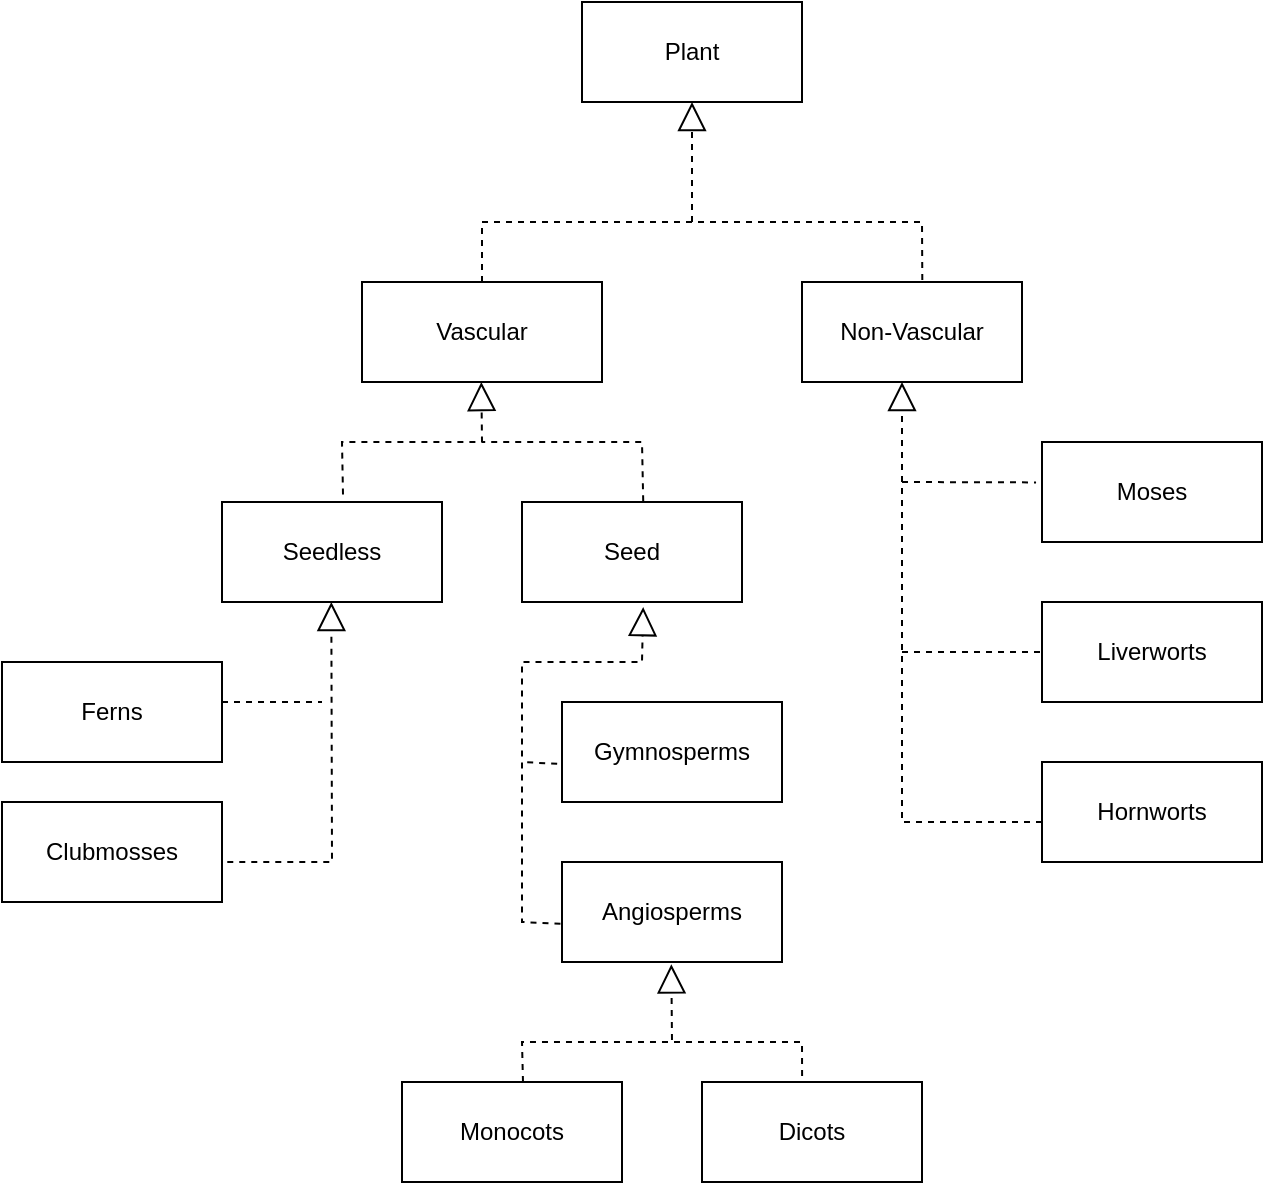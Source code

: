 <mxfile version="24.7.1" type="device">
  <diagram id="C5RBs43oDa-KdzZeNtuy" name="Page-1">
    <mxGraphModel dx="1843" dy="746" grid="1" gridSize="10" guides="1" tooltips="1" connect="1" arrows="1" fold="1" page="1" pageScale="1" pageWidth="827" pageHeight="1169" math="0" shadow="0">
      <root>
        <mxCell id="WIyWlLk6GJQsqaUBKTNV-0" />
        <mxCell id="WIyWlLk6GJQsqaUBKTNV-1" parent="WIyWlLk6GJQsqaUBKTNV-0" />
        <mxCell id="BZY4BTBWC_wfHEP12KFK-0" value="Plant" style="html=1;whiteSpace=wrap;" vertex="1" parent="WIyWlLk6GJQsqaUBKTNV-1">
          <mxGeometry x="350" y="90" width="110" height="50" as="geometry" />
        </mxCell>
        <mxCell id="BZY4BTBWC_wfHEP12KFK-1" value="Vascular" style="html=1;whiteSpace=wrap;" vertex="1" parent="WIyWlLk6GJQsqaUBKTNV-1">
          <mxGeometry x="240" y="230" width="120" height="50" as="geometry" />
        </mxCell>
        <mxCell id="BZY4BTBWC_wfHEP12KFK-2" value="Non-Vascular" style="html=1;whiteSpace=wrap;" vertex="1" parent="WIyWlLk6GJQsqaUBKTNV-1">
          <mxGeometry x="460" y="230" width="110" height="50" as="geometry" />
        </mxCell>
        <mxCell id="BZY4BTBWC_wfHEP12KFK-3" value="Hornworts" style="html=1;whiteSpace=wrap;" vertex="1" parent="WIyWlLk6GJQsqaUBKTNV-1">
          <mxGeometry x="580" y="470" width="110" height="50" as="geometry" />
        </mxCell>
        <mxCell id="BZY4BTBWC_wfHEP12KFK-4" value="Liverworts" style="html=1;whiteSpace=wrap;" vertex="1" parent="WIyWlLk6GJQsqaUBKTNV-1">
          <mxGeometry x="580" y="390" width="110" height="50" as="geometry" />
        </mxCell>
        <mxCell id="BZY4BTBWC_wfHEP12KFK-5" value="Moses" style="html=1;whiteSpace=wrap;" vertex="1" parent="WIyWlLk6GJQsqaUBKTNV-1">
          <mxGeometry x="580" y="310" width="110" height="50" as="geometry" />
        </mxCell>
        <mxCell id="BZY4BTBWC_wfHEP12KFK-6" value="&lt;div&gt;Seed&lt;/div&gt;" style="html=1;whiteSpace=wrap;" vertex="1" parent="WIyWlLk6GJQsqaUBKTNV-1">
          <mxGeometry x="320" y="340" width="110" height="50" as="geometry" />
        </mxCell>
        <mxCell id="BZY4BTBWC_wfHEP12KFK-7" value="Seedless" style="html=1;whiteSpace=wrap;" vertex="1" parent="WIyWlLk6GJQsqaUBKTNV-1">
          <mxGeometry x="170" y="340" width="110" height="50" as="geometry" />
        </mxCell>
        <mxCell id="BZY4BTBWC_wfHEP12KFK-8" value="Clubmosses" style="html=1;whiteSpace=wrap;" vertex="1" parent="WIyWlLk6GJQsqaUBKTNV-1">
          <mxGeometry x="60" y="490" width="110" height="50" as="geometry" />
        </mxCell>
        <mxCell id="BZY4BTBWC_wfHEP12KFK-9" value="Ferns" style="html=1;whiteSpace=wrap;" vertex="1" parent="WIyWlLk6GJQsqaUBKTNV-1">
          <mxGeometry x="60" y="420" width="110" height="50" as="geometry" />
        </mxCell>
        <mxCell id="BZY4BTBWC_wfHEP12KFK-10" value="Gym&lt;span style=&quot;background-color: initial;&quot;&gt;nosperms&lt;/span&gt;" style="html=1;whiteSpace=wrap;" vertex="1" parent="WIyWlLk6GJQsqaUBKTNV-1">
          <mxGeometry x="340" y="440" width="110" height="50" as="geometry" />
        </mxCell>
        <mxCell id="BZY4BTBWC_wfHEP12KFK-11" value="Angiosperms" style="html=1;whiteSpace=wrap;" vertex="1" parent="WIyWlLk6GJQsqaUBKTNV-1">
          <mxGeometry x="340" y="520" width="110" height="50" as="geometry" />
        </mxCell>
        <mxCell id="BZY4BTBWC_wfHEP12KFK-12" value="Dicots" style="html=1;whiteSpace=wrap;" vertex="1" parent="WIyWlLk6GJQsqaUBKTNV-1">
          <mxGeometry x="410" y="630" width="110" height="50" as="geometry" />
        </mxCell>
        <mxCell id="BZY4BTBWC_wfHEP12KFK-13" value="Monocots" style="html=1;whiteSpace=wrap;" vertex="1" parent="WIyWlLk6GJQsqaUBKTNV-1">
          <mxGeometry x="260" y="630" width="110" height="50" as="geometry" />
        </mxCell>
        <mxCell id="BZY4BTBWC_wfHEP12KFK-14" value="" style="endArrow=block;dashed=1;endFill=0;endSize=12;html=1;rounded=0;entryX=0.5;entryY=1;entryDx=0;entryDy=0;" edge="1" parent="WIyWlLk6GJQsqaUBKTNV-1" target="BZY4BTBWC_wfHEP12KFK-0">
          <mxGeometry width="160" relative="1" as="geometry">
            <mxPoint x="405" y="200" as="sourcePoint" />
            <mxPoint x="440" y="180" as="targetPoint" />
          </mxGeometry>
        </mxCell>
        <mxCell id="BZY4BTBWC_wfHEP12KFK-15" value="" style="endArrow=none;dashed=1;html=1;rounded=0;exitX=0.5;exitY=0;exitDx=0;exitDy=0;entryX=0.547;entryY=0.04;entryDx=0;entryDy=0;entryPerimeter=0;" edge="1" parent="WIyWlLk6GJQsqaUBKTNV-1" source="BZY4BTBWC_wfHEP12KFK-1" target="BZY4BTBWC_wfHEP12KFK-2">
          <mxGeometry width="50" height="50" relative="1" as="geometry">
            <mxPoint x="440" y="210" as="sourcePoint" />
            <mxPoint x="590" y="200" as="targetPoint" />
            <Array as="points">
              <mxPoint x="300" y="200" />
              <mxPoint x="470" y="200" />
              <mxPoint x="520" y="200" />
            </Array>
          </mxGeometry>
        </mxCell>
        <mxCell id="BZY4BTBWC_wfHEP12KFK-16" value="" style="endArrow=none;dashed=1;html=1;rounded=0;exitX=0;exitY=0.6;exitDx=0;exitDy=0;entryX=-0.027;entryY=0.404;entryDx=0;entryDy=0;entryPerimeter=0;exitPerimeter=0;" edge="1" parent="WIyWlLk6GJQsqaUBKTNV-1" source="BZY4BTBWC_wfHEP12KFK-3" target="BZY4BTBWC_wfHEP12KFK-5">
          <mxGeometry width="50" height="50" relative="1" as="geometry">
            <mxPoint x="350" y="470" as="sourcePoint" />
            <mxPoint x="570" y="472" as="targetPoint" />
            <Array as="points">
              <mxPoint x="510" y="500" />
              <mxPoint x="510" y="440" />
              <mxPoint x="510" y="330" />
            </Array>
          </mxGeometry>
        </mxCell>
        <mxCell id="BZY4BTBWC_wfHEP12KFK-17" value="" style="endArrow=none;dashed=1;html=1;rounded=0;entryX=0;entryY=0.5;entryDx=0;entryDy=0;" edge="1" parent="WIyWlLk6GJQsqaUBKTNV-1" target="BZY4BTBWC_wfHEP12KFK-4">
          <mxGeometry width="50" height="50" relative="1" as="geometry">
            <mxPoint x="510" y="415" as="sourcePoint" />
            <mxPoint x="570" y="472" as="targetPoint" />
            <Array as="points">
              <mxPoint x="550" y="415" />
            </Array>
          </mxGeometry>
        </mxCell>
        <mxCell id="BZY4BTBWC_wfHEP12KFK-18" value="" style="endArrow=block;dashed=1;endFill=0;endSize=12;html=1;rounded=0;entryX=0.5;entryY=1;entryDx=0;entryDy=0;" edge="1" parent="WIyWlLk6GJQsqaUBKTNV-1">
          <mxGeometry width="160" relative="1" as="geometry">
            <mxPoint x="510" y="330" as="sourcePoint" />
            <mxPoint x="510" y="280" as="targetPoint" />
          </mxGeometry>
        </mxCell>
        <mxCell id="BZY4BTBWC_wfHEP12KFK-20" value="" style="endArrow=block;dashed=1;endFill=0;endSize=12;html=1;rounded=0;exitX=-0.007;exitY=0.618;exitDx=0;exitDy=0;exitPerimeter=0;entryX=0.551;entryY=1.051;entryDx=0;entryDy=0;entryPerimeter=0;" edge="1" parent="WIyWlLk6GJQsqaUBKTNV-1" source="BZY4BTBWC_wfHEP12KFK-11" target="BZY4BTBWC_wfHEP12KFK-6">
          <mxGeometry width="160" relative="1" as="geometry">
            <mxPoint x="320" y="580" as="sourcePoint" />
            <mxPoint x="450" y="420" as="targetPoint" />
            <Array as="points">
              <mxPoint x="320" y="550" />
              <mxPoint x="320" y="420" />
              <mxPoint x="380" y="420" />
            </Array>
          </mxGeometry>
        </mxCell>
        <mxCell id="BZY4BTBWC_wfHEP12KFK-21" value="" style="endArrow=none;dashed=1;html=1;rounded=0;exitX=-0.022;exitY=0.618;exitDx=0;exitDy=0;exitPerimeter=0;" edge="1" parent="WIyWlLk6GJQsqaUBKTNV-1" source="BZY4BTBWC_wfHEP12KFK-10">
          <mxGeometry width="50" height="50" relative="1" as="geometry">
            <mxPoint x="440" y="550" as="sourcePoint" />
            <mxPoint x="320" y="470" as="targetPoint" />
          </mxGeometry>
        </mxCell>
        <mxCell id="BZY4BTBWC_wfHEP12KFK-22" value="" style="endArrow=block;dashed=1;endFill=0;endSize=12;html=1;rounded=0;entryX=0.5;entryY=1;entryDx=0;entryDy=0;exitX=1.024;exitY=0.6;exitDx=0;exitDy=0;exitPerimeter=0;" edge="1" parent="WIyWlLk6GJQsqaUBKTNV-1" source="BZY4BTBWC_wfHEP12KFK-8">
          <mxGeometry width="160" relative="1" as="geometry">
            <mxPoint x="220" y="560" as="sourcePoint" />
            <mxPoint x="224.66" y="390" as="targetPoint" />
            <Array as="points">
              <mxPoint x="225" y="520" />
            </Array>
          </mxGeometry>
        </mxCell>
        <mxCell id="BZY4BTBWC_wfHEP12KFK-23" value="" style="endArrow=none;dashed=1;html=1;rounded=0;" edge="1" parent="WIyWlLk6GJQsqaUBKTNV-1">
          <mxGeometry width="50" height="50" relative="1" as="geometry">
            <mxPoint x="170" y="440" as="sourcePoint" />
            <mxPoint x="220" y="440" as="targetPoint" />
          </mxGeometry>
        </mxCell>
        <mxCell id="BZY4BTBWC_wfHEP12KFK-24" value="" style="endArrow=block;dashed=1;endFill=0;endSize=12;html=1;rounded=0;entryX=0.5;entryY=1;entryDx=0;entryDy=0;exitX=0.55;exitY=-0.023;exitDx=0;exitDy=0;exitPerimeter=0;" edge="1" parent="WIyWlLk6GJQsqaUBKTNV-1">
          <mxGeometry width="160" relative="1" as="geometry">
            <mxPoint x="320.5" y="630" as="sourcePoint" />
            <mxPoint x="394.66" y="571.15" as="targetPoint" />
            <Array as="points">
              <mxPoint x="320" y="610" />
              <mxPoint x="395" y="610" />
            </Array>
          </mxGeometry>
        </mxCell>
        <mxCell id="BZY4BTBWC_wfHEP12KFK-25" value="" style="endArrow=none;dashed=1;html=1;rounded=0;entryX=0.455;entryY=-0.023;entryDx=0;entryDy=0;entryPerimeter=0;" edge="1" parent="WIyWlLk6GJQsqaUBKTNV-1" target="BZY4BTBWC_wfHEP12KFK-12">
          <mxGeometry width="50" height="50" relative="1" as="geometry">
            <mxPoint x="390" y="610" as="sourcePoint" />
            <mxPoint x="570" y="590" as="targetPoint" />
            <Array as="points">
              <mxPoint x="460" y="610" />
            </Array>
          </mxGeometry>
        </mxCell>
        <mxCell id="BZY4BTBWC_wfHEP12KFK-26" value="" style="endArrow=block;dashed=1;endFill=0;endSize=12;html=1;rounded=0;entryX=0.5;entryY=1;entryDx=0;entryDy=0;exitX=0.55;exitY=-0.074;exitDx=0;exitDy=0;exitPerimeter=0;" edge="1" parent="WIyWlLk6GJQsqaUBKTNV-1" source="BZY4BTBWC_wfHEP12KFK-7">
          <mxGeometry width="160" relative="1" as="geometry">
            <mxPoint x="110" y="310" as="sourcePoint" />
            <mxPoint x="299.66" y="280" as="targetPoint" />
            <Array as="points">
              <mxPoint x="230" y="310" />
              <mxPoint x="300" y="310" />
            </Array>
          </mxGeometry>
        </mxCell>
        <mxCell id="BZY4BTBWC_wfHEP12KFK-27" value="" style="endArrow=none;dashed=1;html=1;rounded=0;exitX=0.551;exitY=-0.008;exitDx=0;exitDy=0;exitPerimeter=0;" edge="1" parent="WIyWlLk6GJQsqaUBKTNV-1" source="BZY4BTBWC_wfHEP12KFK-6">
          <mxGeometry width="50" height="50" relative="1" as="geometry">
            <mxPoint x="460" y="310" as="sourcePoint" />
            <mxPoint x="300" y="310" as="targetPoint" />
            <Array as="points">
              <mxPoint x="380" y="310" />
            </Array>
          </mxGeometry>
        </mxCell>
      </root>
    </mxGraphModel>
  </diagram>
</mxfile>
